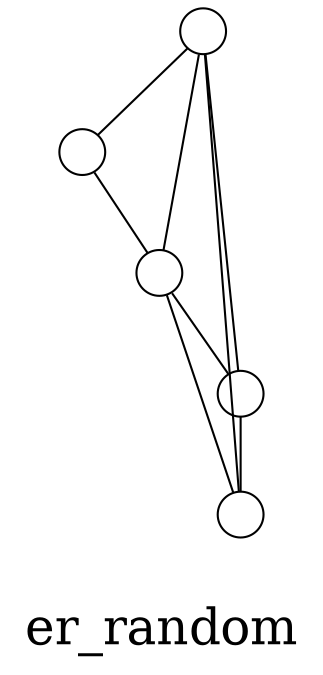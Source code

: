 /*****
er_random
*****/

graph G {
  graph [splines=false overlap=false]
  node  [shape=ellipse, width=0.3, height=0.3, label=""]
  0 ;
  1 ;
  2 ;
  3 ;
  4 ;
  0 -- 1;
  0 -- 2;
  0 -- 3;
  0 -- 4;
  1 -- 2;
  2 -- 3;
  2 -- 4;
  3 -- 4;
  label = "\ner_random\n";  fontsize=24;
}
